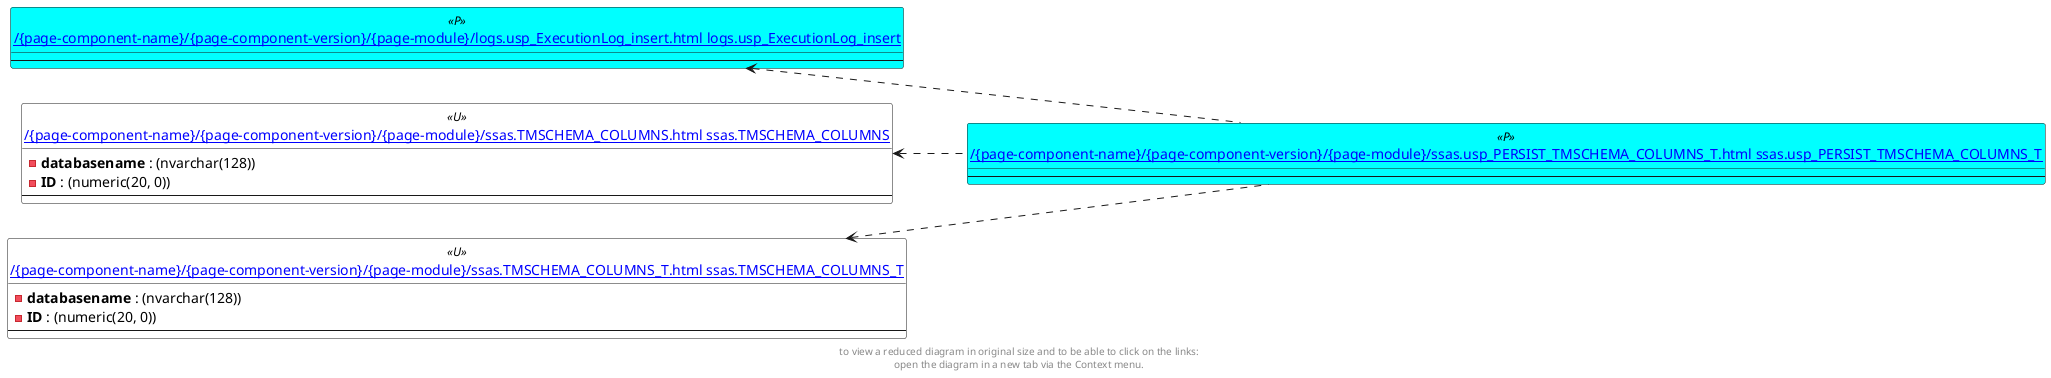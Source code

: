 @startuml
left to right direction
'top to bottom direction
hide circle
'avoide "." issues:
set namespaceSeparator none


skinparam class {
  BackgroundColor White
  BackgroundColor<<FN>> Yellow
  BackgroundColor<<FS>> Yellow
  BackgroundColor<<FT>> LightGray
  BackgroundColor<<IF>> Yellow
  BackgroundColor<<IS>> Yellow
  BackgroundColor<<P>> Aqua
  BackgroundColor<<PC>> Aqua
  BackgroundColor<<SN>> Yellow
  BackgroundColor<<SO>> SlateBlue
  BackgroundColor<<TF>> LightGray
  BackgroundColor<<TR>> Tomato
  BackgroundColor<<U>> White
  BackgroundColor<<V>> WhiteSmoke
  BackgroundColor<<X>> Aqua
}


entity "[[{site-url}/{page-component-name}/{page-component-version}/{page-module}/logs.usp_ExecutionLog_insert.html logs.usp_ExecutionLog_insert]]" as logs.usp_ExecutionLog_insert << P >> {
  --
}

entity "[[{site-url}/{page-component-name}/{page-component-version}/{page-module}/ssas.TMSCHEMA_COLUMNS.html ssas.TMSCHEMA_COLUMNS]]" as ssas.TMSCHEMA_COLUMNS << U >> {
  - **databasename** : (nvarchar(128))
  - **ID** : (numeric(20, 0))
  --
}

entity "[[{site-url}/{page-component-name}/{page-component-version}/{page-module}/ssas.TMSCHEMA_COLUMNS_T.html ssas.TMSCHEMA_COLUMNS_T]]" as ssas.TMSCHEMA_COLUMNS_T << U >> {
  - **databasename** : (nvarchar(128))
  - **ID** : (numeric(20, 0))
  --
}

entity "[[{site-url}/{page-component-name}/{page-component-version}/{page-module}/ssas.usp_PERSIST_TMSCHEMA_COLUMNS_T.html ssas.usp_PERSIST_TMSCHEMA_COLUMNS_T]]" as ssas.usp_PERSIST_TMSCHEMA_COLUMNS_T << P >> {
  --
}

logs.usp_ExecutionLog_insert <.. ssas.usp_PERSIST_TMSCHEMA_COLUMNS_T
ssas.TMSCHEMA_COLUMNS <.. ssas.usp_PERSIST_TMSCHEMA_COLUMNS_T
ssas.TMSCHEMA_COLUMNS_T <.. ssas.usp_PERSIST_TMSCHEMA_COLUMNS_T
footer
to view a reduced diagram in original size and to be able to click on the links:
open the diagram in a new tab via the Context menu.
end footer

@enduml


